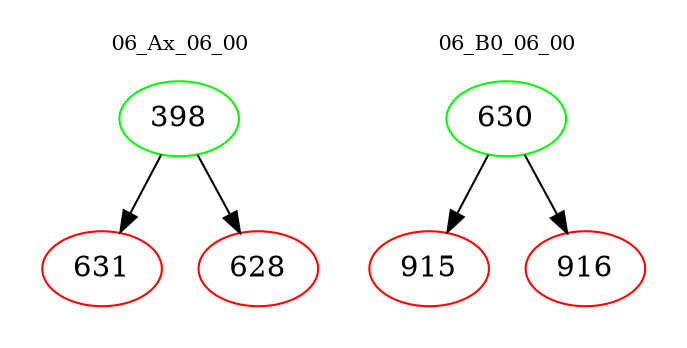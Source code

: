 digraph{
subgraph cluster_0 {
color = white
label = "06_Ax_06_00";
fontsize=10;
T0_398 [label="398", color="green"]
T0_398 -> T0_631 [color="black"]
T0_631 [label="631", color="red"]
T0_398 -> T0_628 [color="black"]
T0_628 [label="628", color="red"]
}
subgraph cluster_1 {
color = white
label = "06_B0_06_00";
fontsize=10;
T1_630 [label="630", color="green"]
T1_630 -> T1_915 [color="black"]
T1_915 [label="915", color="red"]
T1_630 -> T1_916 [color="black"]
T1_916 [label="916", color="red"]
}
}

